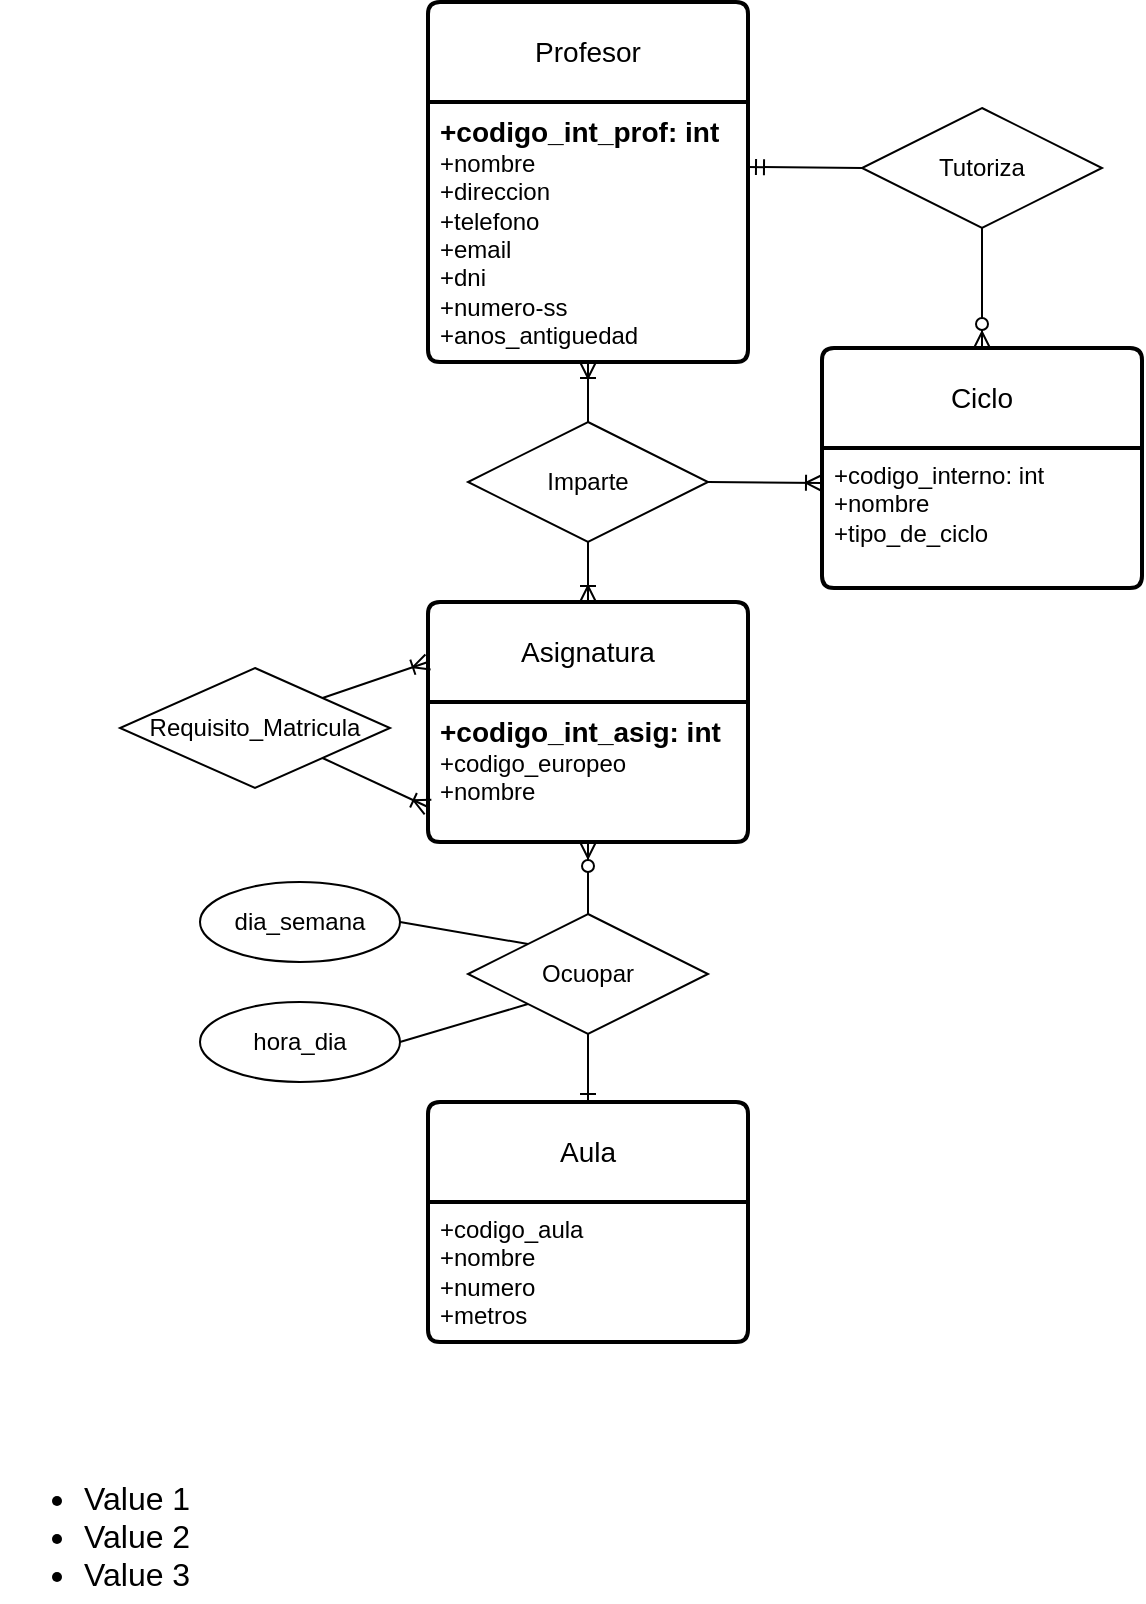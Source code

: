 <mxfile version="22.0.6" type="github">
  <diagram id="R2lEEEUBdFMjLlhIrx00" name="Page-1">
    <mxGraphModel dx="1050" dy="581" grid="1" gridSize="10" guides="1" tooltips="1" connect="1" arrows="1" fold="1" page="1" pageScale="1" pageWidth="850" pageHeight="1100" math="0" shadow="0" extFonts="Permanent Marker^https://fonts.googleapis.com/css?family=Permanent+Marker">
      <root>
        <mxCell id="0" />
        <mxCell id="1" parent="0" />
        <mxCell id="fBls_lpGJ93TCAktGxbx-1" value="Aula" style="swimlane;childLayout=stackLayout;horizontal=1;startSize=50;horizontalStack=0;rounded=1;fontSize=14;fontStyle=0;strokeWidth=2;resizeParent=0;resizeLast=1;shadow=0;dashed=0;align=center;arcSize=4;whiteSpace=wrap;html=1;" parent="1" vertex="1">
          <mxGeometry x="314" y="580" width="160" height="120" as="geometry" />
        </mxCell>
        <mxCell id="fBls_lpGJ93TCAktGxbx-2" value="+codigo_aula&lt;br&gt;+nombre&lt;br&gt;+numero&lt;br&gt;+metros" style="align=left;strokeColor=none;fillColor=none;spacingLeft=4;fontSize=12;verticalAlign=top;resizable=0;rotatable=0;part=1;html=1;" parent="fBls_lpGJ93TCAktGxbx-1" vertex="1">
          <mxGeometry y="50" width="160" height="70" as="geometry" />
        </mxCell>
        <mxCell id="fBls_lpGJ93TCAktGxbx-3" value="Asignatura" style="swimlane;childLayout=stackLayout;horizontal=1;startSize=50;horizontalStack=0;rounded=1;fontSize=14;fontStyle=0;strokeWidth=2;resizeParent=0;resizeLast=1;shadow=0;dashed=0;align=center;arcSize=4;whiteSpace=wrap;html=1;" parent="1" vertex="1">
          <mxGeometry x="314" y="330" width="160" height="120" as="geometry" />
        </mxCell>
        <mxCell id="fBls_lpGJ93TCAktGxbx-4" value="&lt;font style=&quot;font-size: 14px;&quot;&gt;&lt;b&gt;+codigo_int_asig: int&lt;/b&gt;&lt;/font&gt;&lt;br&gt;+codigo_europeo&lt;br&gt;+nombre" style="align=left;strokeColor=none;fillColor=none;spacingLeft=4;fontSize=12;verticalAlign=top;resizable=0;rotatable=0;part=1;html=1;" parent="fBls_lpGJ93TCAktGxbx-3" vertex="1">
          <mxGeometry y="50" width="160" height="70" as="geometry" />
        </mxCell>
        <mxCell id="fBls_lpGJ93TCAktGxbx-6" value="Ciclo" style="swimlane;childLayout=stackLayout;horizontal=1;startSize=50;horizontalStack=0;rounded=1;fontSize=14;fontStyle=0;strokeWidth=2;resizeParent=0;resizeLast=1;shadow=0;dashed=0;align=center;arcSize=4;whiteSpace=wrap;html=1;" parent="1" vertex="1">
          <mxGeometry x="511" y="203" width="160" height="120" as="geometry" />
        </mxCell>
        <mxCell id="fBls_lpGJ93TCAktGxbx-7" value="+codigo_interno: int&lt;br&gt;+nombre&lt;br&gt;+tipo_de_ciclo" style="align=left;strokeColor=none;fillColor=none;spacingLeft=4;fontSize=12;verticalAlign=top;resizable=0;rotatable=0;part=1;html=1;" parent="fBls_lpGJ93TCAktGxbx-6" vertex="1">
          <mxGeometry y="50" width="160" height="70" as="geometry" />
        </mxCell>
        <mxCell id="fBls_lpGJ93TCAktGxbx-8" value="Ocuopar" style="shape=rhombus;perimeter=rhombusPerimeter;whiteSpace=wrap;html=1;align=center;" parent="1" vertex="1">
          <mxGeometry x="334" y="486" width="120" height="60" as="geometry" />
        </mxCell>
        <mxCell id="vgvEK7Xqhldjxb9zMLK4-1" value="" style="fontSize=12;html=1;endArrow=ERoneToMany;rounded=0;exitX=1;exitY=0.5;exitDx=0;exitDy=0;entryX=0;entryY=0.25;entryDx=0;entryDy=0;" parent="1" source="Hr0tIv58tz2_E1gaWDyq-1" target="fBls_lpGJ93TCAktGxbx-7" edge="1">
          <mxGeometry width="100" height="100" relative="1" as="geometry">
            <mxPoint x="480" y="268" as="sourcePoint" />
            <mxPoint x="567" y="148" as="targetPoint" />
          </mxGeometry>
        </mxCell>
        <mxCell id="vgvEK7Xqhldjxb9zMLK4-4" value="" style="fontSize=12;html=1;endArrow=ERone;endFill=1;rounded=0;exitX=0.5;exitY=1;exitDx=0;exitDy=0;entryX=0.5;entryY=0;entryDx=0;entryDy=0;" parent="1" source="fBls_lpGJ93TCAktGxbx-8" target="fBls_lpGJ93TCAktGxbx-1" edge="1">
          <mxGeometry width="100" height="100" relative="1" as="geometry">
            <mxPoint x="514" y="590" as="sourcePoint" />
            <mxPoint x="614" y="490" as="targetPoint" />
          </mxGeometry>
        </mxCell>
        <mxCell id="vgvEK7Xqhldjxb9zMLK4-5" value="" style="fontSize=12;html=1;endArrow=ERzeroToMany;endFill=1;rounded=0;exitX=0.5;exitY=0;exitDx=0;exitDy=0;entryX=0.5;entryY=1;entryDx=0;entryDy=0;" parent="1" source="fBls_lpGJ93TCAktGxbx-8" target="fBls_lpGJ93TCAktGxbx-4" edge="1">
          <mxGeometry width="100" height="100" relative="1" as="geometry">
            <mxPoint x="506" y="620" as="sourcePoint" />
            <mxPoint x="400" y="450" as="targetPoint" />
          </mxGeometry>
        </mxCell>
        <mxCell id="vgvEK7Xqhldjxb9zMLK4-9" value="Requisito_Matricula" style="shape=rhombus;perimeter=rhombusPerimeter;whiteSpace=wrap;html=1;align=center;" parent="1" vertex="1">
          <mxGeometry x="160" y="363" width="135" height="60" as="geometry" />
        </mxCell>
        <mxCell id="vgvEK7Xqhldjxb9zMLK4-11" value="" style="fontSize=12;html=1;endArrow=ERoneToMany;rounded=0;exitX=1;exitY=1;exitDx=0;exitDy=0;entryX=0;entryY=0.75;entryDx=0;entryDy=0;" parent="1" source="vgvEK7Xqhldjxb9zMLK4-9" target="fBls_lpGJ93TCAktGxbx-4" edge="1">
          <mxGeometry width="100" height="100" relative="1" as="geometry">
            <mxPoint x="265" y="398" as="sourcePoint" />
            <mxPoint x="314" y="433.5" as="targetPoint" />
          </mxGeometry>
        </mxCell>
        <mxCell id="vgvEK7Xqhldjxb9zMLK4-12" value="" style="fontSize=12;html=1;endArrow=ERoneToMany;rounded=0;exitX=1;exitY=0;exitDx=0;exitDy=0;entryX=0;entryY=0.25;entryDx=0;entryDy=0;" parent="1" source="vgvEK7Xqhldjxb9zMLK4-9" target="fBls_lpGJ93TCAktGxbx-3" edge="1">
          <mxGeometry width="100" height="100" relative="1" as="geometry">
            <mxPoint x="242" y="330" as="sourcePoint" />
            <mxPoint x="295" y="355" as="targetPoint" />
          </mxGeometry>
        </mxCell>
        <mxCell id="vgvEK7Xqhldjxb9zMLK4-13" value="dia_semana" style="ellipse;whiteSpace=wrap;html=1;align=center;" parent="1" vertex="1">
          <mxGeometry x="200" y="470" width="100" height="40" as="geometry" />
        </mxCell>
        <mxCell id="vgvEK7Xqhldjxb9zMLK4-14" value="hora_dia" style="ellipse;whiteSpace=wrap;html=1;align=center;" parent="1" vertex="1">
          <mxGeometry x="200" y="530" width="100" height="40" as="geometry" />
        </mxCell>
        <mxCell id="vgvEK7Xqhldjxb9zMLK4-15" value="" style="endArrow=none;html=1;rounded=0;exitX=1;exitY=0.5;exitDx=0;exitDy=0;entryX=0;entryY=0;entryDx=0;entryDy=0;" parent="1" source="vgvEK7Xqhldjxb9zMLK4-13" target="fBls_lpGJ93TCAktGxbx-8" edge="1">
          <mxGeometry relative="1" as="geometry">
            <mxPoint x="320" y="480" as="sourcePoint" />
            <mxPoint x="480" y="480" as="targetPoint" />
          </mxGeometry>
        </mxCell>
        <mxCell id="vgvEK7Xqhldjxb9zMLK4-16" value="" style="endArrow=none;html=1;rounded=0;exitX=1;exitY=0.5;exitDx=0;exitDy=0;entryX=0;entryY=1;entryDx=0;entryDy=0;" parent="1" source="vgvEK7Xqhldjxb9zMLK4-14" target="fBls_lpGJ93TCAktGxbx-8" edge="1">
          <mxGeometry relative="1" as="geometry">
            <mxPoint x="310" y="500" as="sourcePoint" />
            <mxPoint x="374" y="511" as="targetPoint" />
          </mxGeometry>
        </mxCell>
        <mxCell id="vgvEK7Xqhldjxb9zMLK4-17" value="Profesor" style="swimlane;childLayout=stackLayout;horizontal=1;startSize=50;horizontalStack=0;rounded=1;fontSize=14;fontStyle=0;strokeWidth=2;resizeParent=0;resizeLast=1;shadow=0;dashed=0;align=center;arcSize=4;whiteSpace=wrap;html=1;" parent="1" vertex="1">
          <mxGeometry x="314" y="30" width="160" height="180" as="geometry" />
        </mxCell>
        <mxCell id="vgvEK7Xqhldjxb9zMLK4-18" value="&lt;font style=&quot;font-size: 14px;&quot;&gt;&lt;b&gt;+codigo_int_prof: int&lt;/b&gt;&lt;/font&gt;&lt;br&gt;+nombre&lt;br&gt;+direccion&lt;br&gt;+telefono&lt;br&gt;+email&lt;br&gt;+dni&lt;br&gt;+numero-ss&lt;br&gt;+anos_antiguedad" style="align=left;strokeColor=none;fillColor=none;spacingLeft=4;fontSize=12;verticalAlign=top;resizable=0;rotatable=0;part=1;html=1;" parent="vgvEK7Xqhldjxb9zMLK4-17" vertex="1">
          <mxGeometry y="50" width="160" height="130" as="geometry" />
        </mxCell>
        <mxCell id="Hr0tIv58tz2_E1gaWDyq-1" value="Imparte" style="shape=rhombus;perimeter=rhombusPerimeter;whiteSpace=wrap;html=1;align=center;" vertex="1" parent="1">
          <mxGeometry x="334" y="240" width="120" height="60" as="geometry" />
        </mxCell>
        <mxCell id="Hr0tIv58tz2_E1gaWDyq-2" value="" style="fontSize=12;html=1;endArrow=ERoneToMany;rounded=0;exitX=0.5;exitY=1;exitDx=0;exitDy=0;entryX=0.5;entryY=0;entryDx=0;entryDy=0;" edge="1" parent="1" source="Hr0tIv58tz2_E1gaWDyq-1" target="fBls_lpGJ93TCAktGxbx-3">
          <mxGeometry width="100" height="100" relative="1" as="geometry">
            <mxPoint x="570" y="270" as="sourcePoint" />
            <mxPoint x="670" y="170" as="targetPoint" />
          </mxGeometry>
        </mxCell>
        <mxCell id="Hr0tIv58tz2_E1gaWDyq-4" value="" style="fontSize=12;html=1;endArrow=ERoneToMany;rounded=0;entryX=0.5;entryY=1;entryDx=0;entryDy=0;" edge="1" parent="1" target="vgvEK7Xqhldjxb9zMLK4-18">
          <mxGeometry width="100" height="100" relative="1" as="geometry">
            <mxPoint x="394" y="240" as="sourcePoint" />
            <mxPoint x="404" y="340" as="targetPoint" />
          </mxGeometry>
        </mxCell>
        <mxCell id="Hr0tIv58tz2_E1gaWDyq-5" value="Tutoriza" style="shape=rhombus;perimeter=rhombusPerimeter;whiteSpace=wrap;html=1;align=center;" vertex="1" parent="1">
          <mxGeometry x="531" y="83" width="120" height="60" as="geometry" />
        </mxCell>
        <mxCell id="Hr0tIv58tz2_E1gaWDyq-7" value="" style="fontSize=12;html=1;endArrow=ERzeroToMany;endFill=1;rounded=0;exitX=0.5;exitY=1;exitDx=0;exitDy=0;entryX=0.5;entryY=0;entryDx=0;entryDy=0;" edge="1" parent="1" source="Hr0tIv58tz2_E1gaWDyq-5" target="fBls_lpGJ93TCAktGxbx-6">
          <mxGeometry width="100" height="100" relative="1" as="geometry">
            <mxPoint x="760" y="250" as="sourcePoint" />
            <mxPoint x="860" y="150" as="targetPoint" />
          </mxGeometry>
        </mxCell>
        <mxCell id="Hr0tIv58tz2_E1gaWDyq-9" value="" style="fontSize=12;html=1;endArrow=ERmandOne;rounded=0;entryX=1;entryY=0.25;entryDx=0;entryDy=0;exitX=0;exitY=0.5;exitDx=0;exitDy=0;" edge="1" parent="1" source="Hr0tIv58tz2_E1gaWDyq-5" target="vgvEK7Xqhldjxb9zMLK4-18">
          <mxGeometry width="100" height="100" relative="1" as="geometry">
            <mxPoint x="650" y="130" as="sourcePoint" />
            <mxPoint x="750" y="30" as="targetPoint" />
          </mxGeometry>
        </mxCell>
        <mxCell id="Hr0tIv58tz2_E1gaWDyq-10" value="&lt;ul style=&quot;font-size: 16px;&quot;&gt;&lt;li&gt;Value 1&lt;/li&gt;&lt;li&gt;Value 2&lt;/li&gt;&lt;li&gt;Value 3&lt;/li&gt;&lt;/ul&gt;" style="text;strokeColor=none;fillColor=none;html=1;whiteSpace=wrap;verticalAlign=middle;overflow=hidden;" vertex="1" parent="1">
          <mxGeometry x="100" y="750" width="100" height="80" as="geometry" />
        </mxCell>
      </root>
    </mxGraphModel>
  </diagram>
</mxfile>
